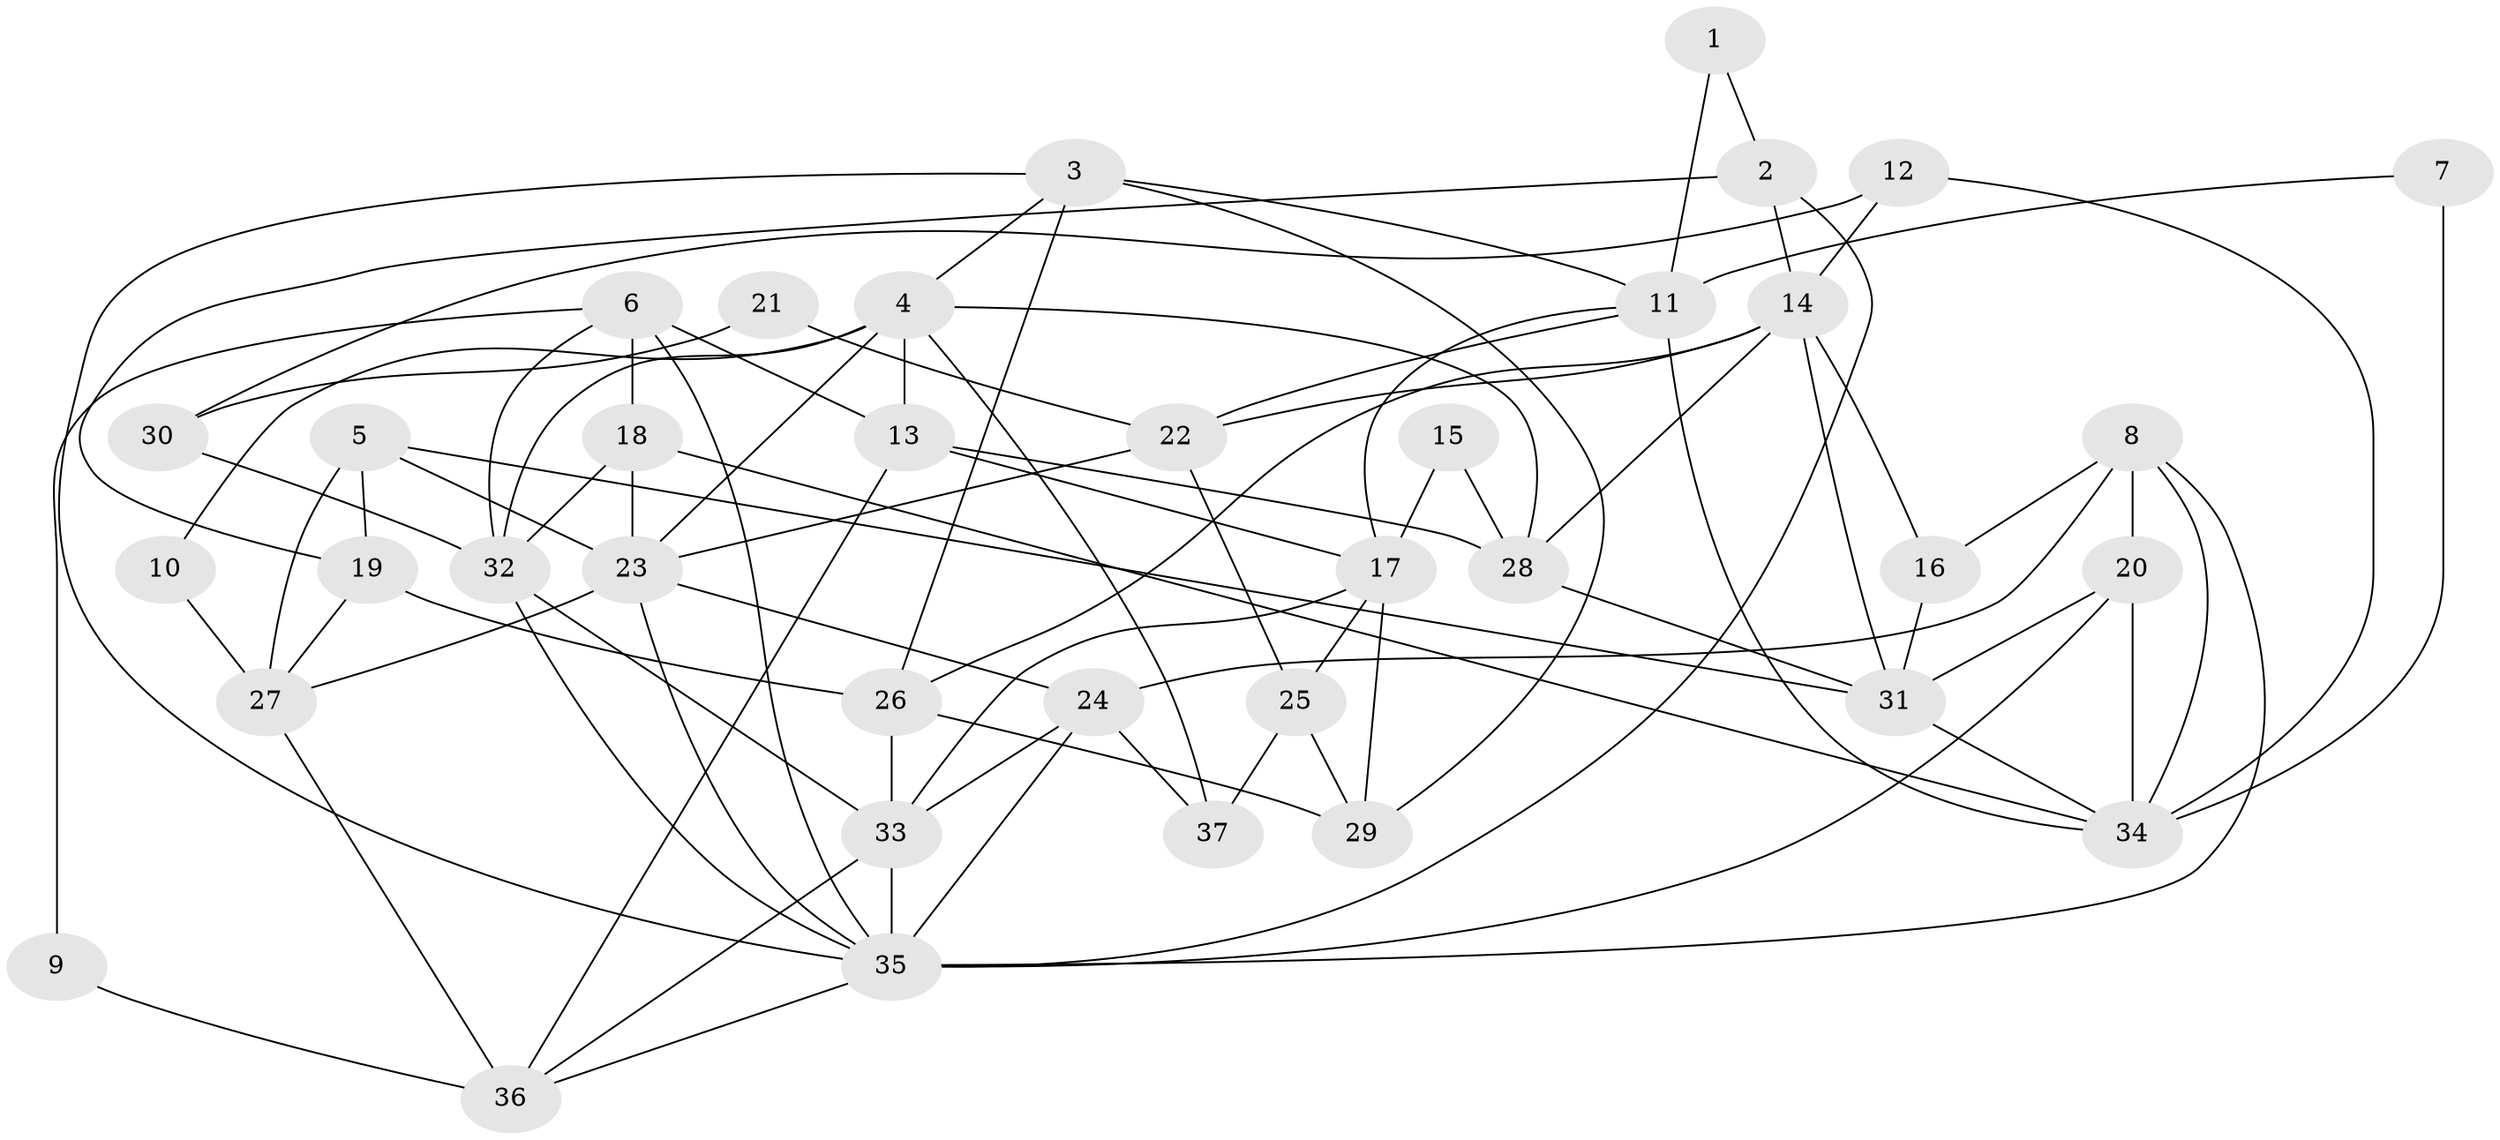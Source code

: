 // original degree distribution, {2: 0.14754098360655737, 4: 0.21311475409836064, 5: 0.2459016393442623, 7: 0.04918032786885246, 3: 0.26229508196721313, 6: 0.08196721311475409}
// Generated by graph-tools (version 1.1) at 2025/37/03/04/25 23:37:10]
// undirected, 37 vertices, 85 edges
graph export_dot {
  node [color=gray90,style=filled];
  1;
  2;
  3;
  4;
  5;
  6;
  7;
  8;
  9;
  10;
  11;
  12;
  13;
  14;
  15;
  16;
  17;
  18;
  19;
  20;
  21;
  22;
  23;
  24;
  25;
  26;
  27;
  28;
  29;
  30;
  31;
  32;
  33;
  34;
  35;
  36;
  37;
  1 -- 2 [weight=1.0];
  1 -- 11 [weight=1.0];
  2 -- 14 [weight=1.0];
  2 -- 19 [weight=1.0];
  2 -- 35 [weight=1.0];
  3 -- 4 [weight=1.0];
  3 -- 11 [weight=1.0];
  3 -- 26 [weight=1.0];
  3 -- 29 [weight=1.0];
  3 -- 35 [weight=1.0];
  4 -- 10 [weight=1.0];
  4 -- 13 [weight=1.0];
  4 -- 23 [weight=1.0];
  4 -- 28 [weight=1.0];
  4 -- 32 [weight=1.0];
  4 -- 37 [weight=1.0];
  5 -- 19 [weight=1.0];
  5 -- 23 [weight=1.0];
  5 -- 27 [weight=3.0];
  5 -- 31 [weight=1.0];
  6 -- 9 [weight=1.0];
  6 -- 13 [weight=1.0];
  6 -- 18 [weight=1.0];
  6 -- 32 [weight=1.0];
  6 -- 35 [weight=1.0];
  7 -- 11 [weight=1.0];
  7 -- 34 [weight=2.0];
  8 -- 16 [weight=1.0];
  8 -- 20 [weight=1.0];
  8 -- 24 [weight=1.0];
  8 -- 34 [weight=1.0];
  8 -- 35 [weight=1.0];
  9 -- 36 [weight=1.0];
  10 -- 27 [weight=1.0];
  11 -- 17 [weight=1.0];
  11 -- 22 [weight=1.0];
  11 -- 34 [weight=1.0];
  12 -- 14 [weight=1.0];
  12 -- 30 [weight=1.0];
  12 -- 34 [weight=1.0];
  13 -- 17 [weight=2.0];
  13 -- 28 [weight=1.0];
  13 -- 36 [weight=1.0];
  14 -- 16 [weight=1.0];
  14 -- 22 [weight=2.0];
  14 -- 26 [weight=1.0];
  14 -- 28 [weight=1.0];
  14 -- 31 [weight=2.0];
  15 -- 17 [weight=1.0];
  15 -- 28 [weight=1.0];
  16 -- 31 [weight=1.0];
  17 -- 25 [weight=1.0];
  17 -- 29 [weight=1.0];
  17 -- 33 [weight=1.0];
  18 -- 23 [weight=1.0];
  18 -- 32 [weight=1.0];
  18 -- 34 [weight=1.0];
  19 -- 26 [weight=1.0];
  19 -- 27 [weight=1.0];
  20 -- 31 [weight=1.0];
  20 -- 34 [weight=1.0];
  20 -- 35 [weight=2.0];
  21 -- 22 [weight=1.0];
  21 -- 30 [weight=1.0];
  22 -- 23 [weight=1.0];
  22 -- 25 [weight=2.0];
  23 -- 24 [weight=1.0];
  23 -- 27 [weight=1.0];
  23 -- 35 [weight=1.0];
  24 -- 33 [weight=1.0];
  24 -- 35 [weight=1.0];
  24 -- 37 [weight=1.0];
  25 -- 29 [weight=1.0];
  25 -- 37 [weight=2.0];
  26 -- 29 [weight=1.0];
  26 -- 33 [weight=1.0];
  27 -- 36 [weight=1.0];
  28 -- 31 [weight=1.0];
  30 -- 32 [weight=2.0];
  31 -- 34 [weight=2.0];
  32 -- 33 [weight=1.0];
  32 -- 35 [weight=1.0];
  33 -- 35 [weight=1.0];
  33 -- 36 [weight=1.0];
  35 -- 36 [weight=1.0];
}

